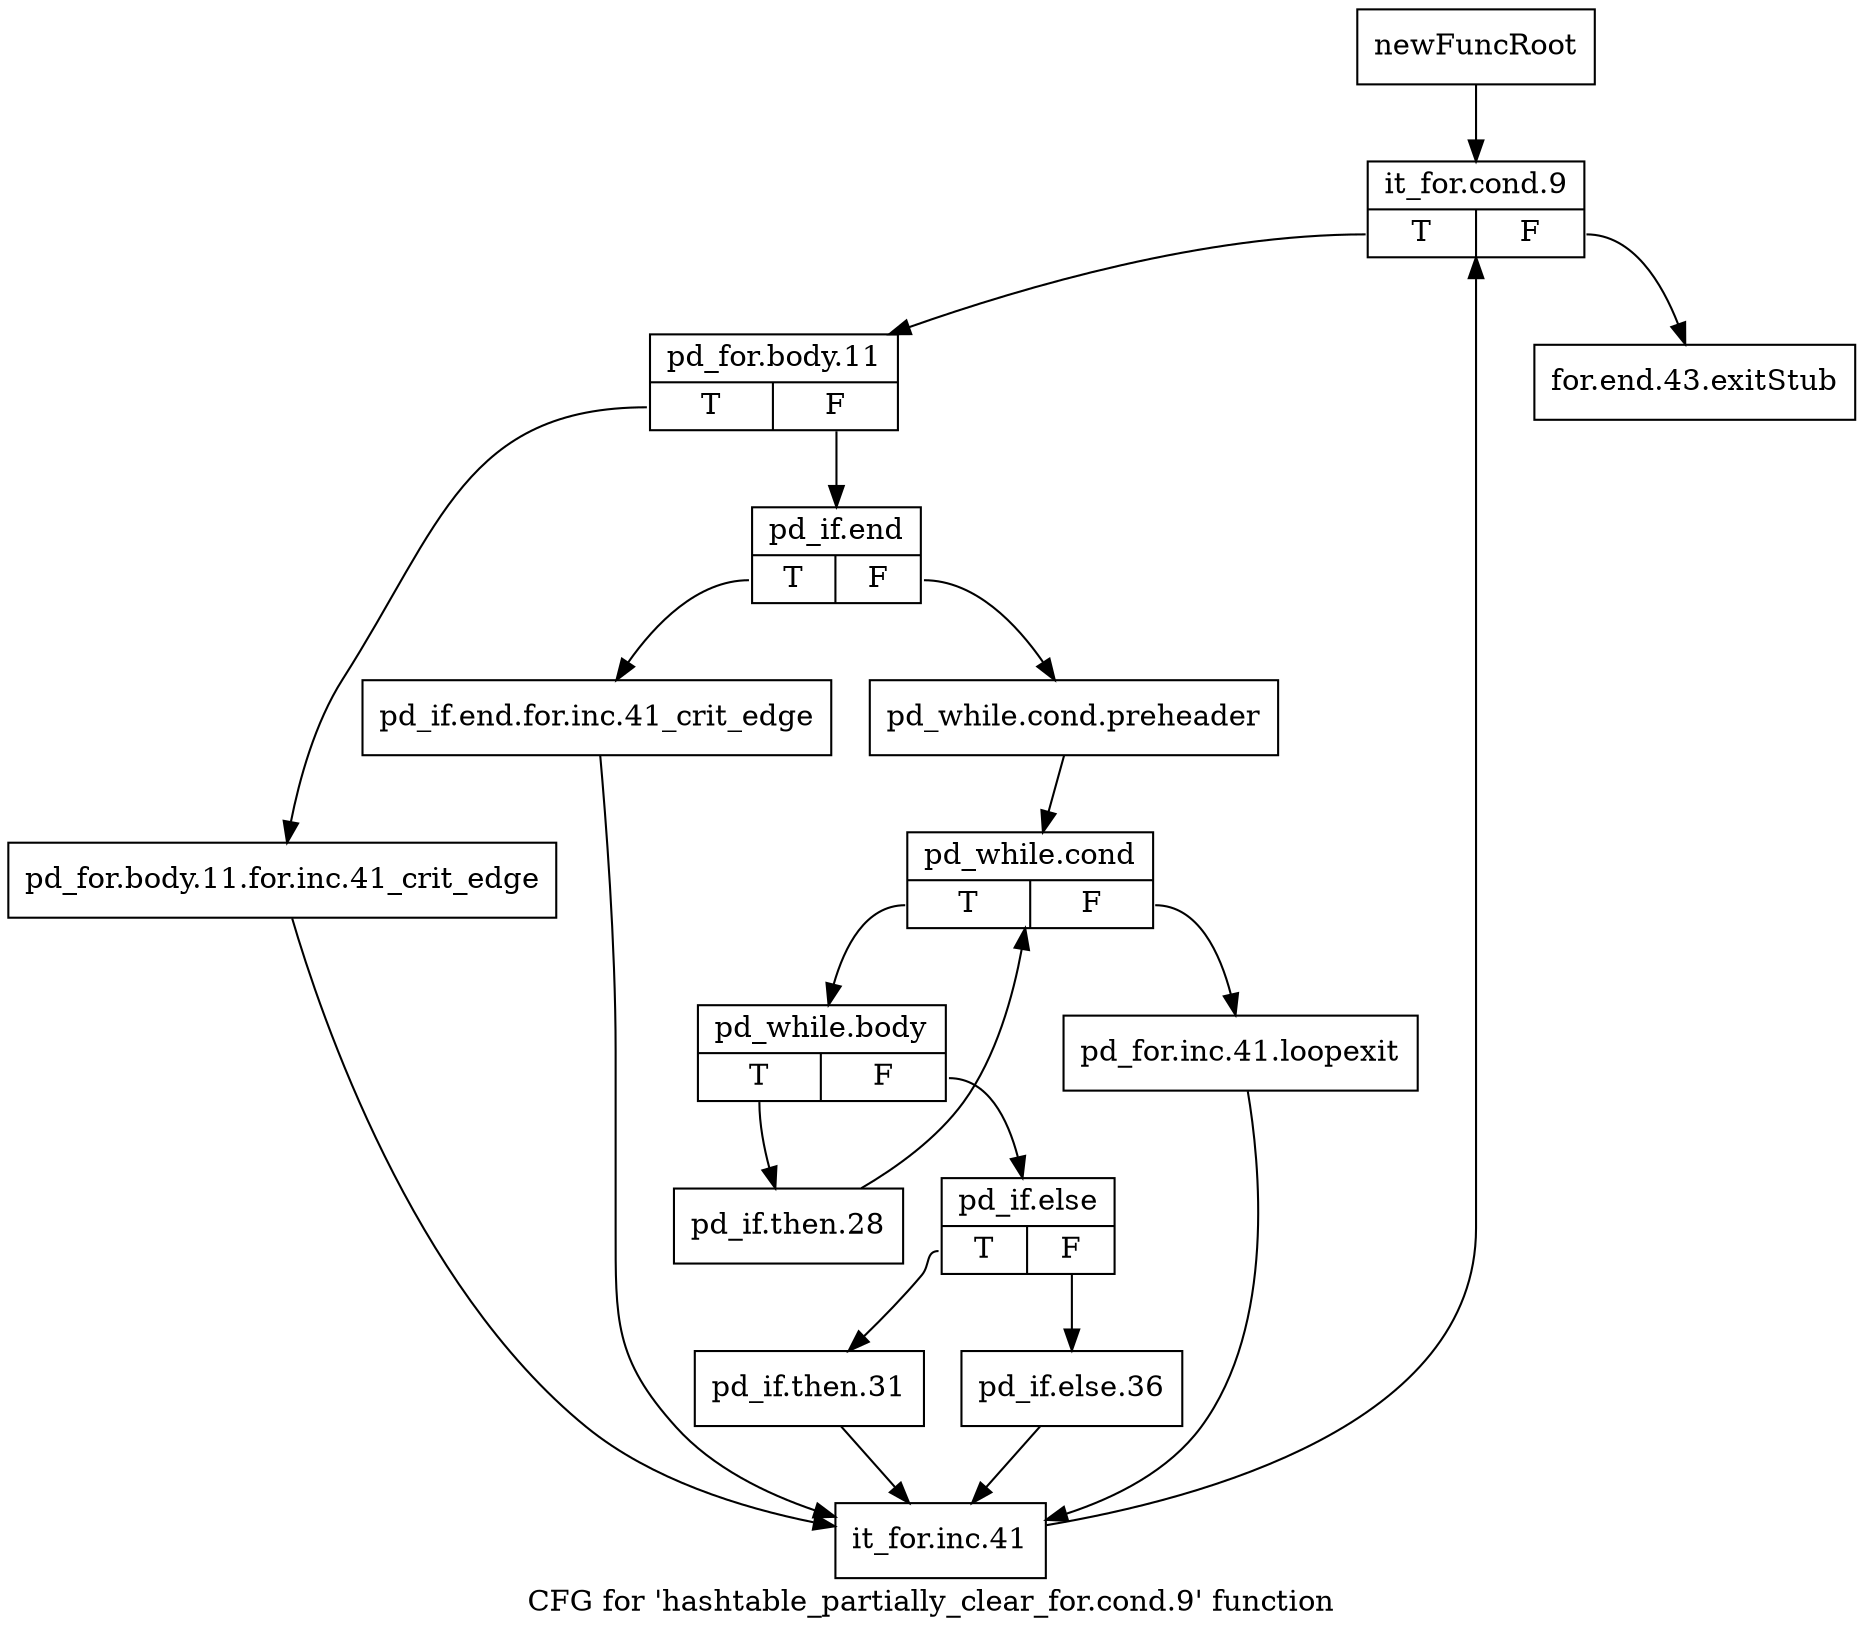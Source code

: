 digraph "CFG for 'hashtable_partially_clear_for.cond.9' function" {
	label="CFG for 'hashtable_partially_clear_for.cond.9' function";

	Node0x3e82a70 [shape=record,label="{newFuncRoot}"];
	Node0x3e82a70 -> Node0x3e82b10;
	Node0x3e82ac0 [shape=record,label="{for.end.43.exitStub}"];
	Node0x3e82b10 [shape=record,label="{it_for.cond.9|{<s0>T|<s1>F}}"];
	Node0x3e82b10:s0 -> Node0x3e82b60;
	Node0x3e82b10:s1 -> Node0x3e82ac0;
	Node0x3e82b60 [shape=record,label="{pd_for.body.11|{<s0>T|<s1>F}}"];
	Node0x3e82b60:s0 -> Node0x3e82ed0;
	Node0x3e82b60:s1 -> Node0x3e82bb0;
	Node0x3e82bb0 [shape=record,label="{pd_if.end|{<s0>T|<s1>F}}"];
	Node0x3e82bb0:s0 -> Node0x3e82e80;
	Node0x3e82bb0:s1 -> Node0x3e82c00;
	Node0x3e82c00 [shape=record,label="{pd_while.cond.preheader}"];
	Node0x3e82c00 -> Node0x3e82c50;
	Node0x3e82c50 [shape=record,label="{pd_while.cond|{<s0>T|<s1>F}}"];
	Node0x3e82c50:s0 -> Node0x3e82cf0;
	Node0x3e82c50:s1 -> Node0x3e82ca0;
	Node0x3e82ca0 [shape=record,label="{pd_for.inc.41.loopexit}"];
	Node0x3e82ca0 -> Node0x3e82f20;
	Node0x3e82cf0 [shape=record,label="{pd_while.body|{<s0>T|<s1>F}}"];
	Node0x3e82cf0:s0 -> Node0x3e82e30;
	Node0x3e82cf0:s1 -> Node0x3e82d40;
	Node0x3e82d40 [shape=record,label="{pd_if.else|{<s0>T|<s1>F}}"];
	Node0x3e82d40:s0 -> Node0x3e82de0;
	Node0x3e82d40:s1 -> Node0x3e82d90;
	Node0x3e82d90 [shape=record,label="{pd_if.else.36}"];
	Node0x3e82d90 -> Node0x3e82f20;
	Node0x3e82de0 [shape=record,label="{pd_if.then.31}"];
	Node0x3e82de0 -> Node0x3e82f20;
	Node0x3e82e30 [shape=record,label="{pd_if.then.28}"];
	Node0x3e82e30 -> Node0x3e82c50;
	Node0x3e82e80 [shape=record,label="{pd_if.end.for.inc.41_crit_edge}"];
	Node0x3e82e80 -> Node0x3e82f20;
	Node0x3e82ed0 [shape=record,label="{pd_for.body.11.for.inc.41_crit_edge}"];
	Node0x3e82ed0 -> Node0x3e82f20;
	Node0x3e82f20 [shape=record,label="{it_for.inc.41}"];
	Node0x3e82f20 -> Node0x3e82b10;
}
